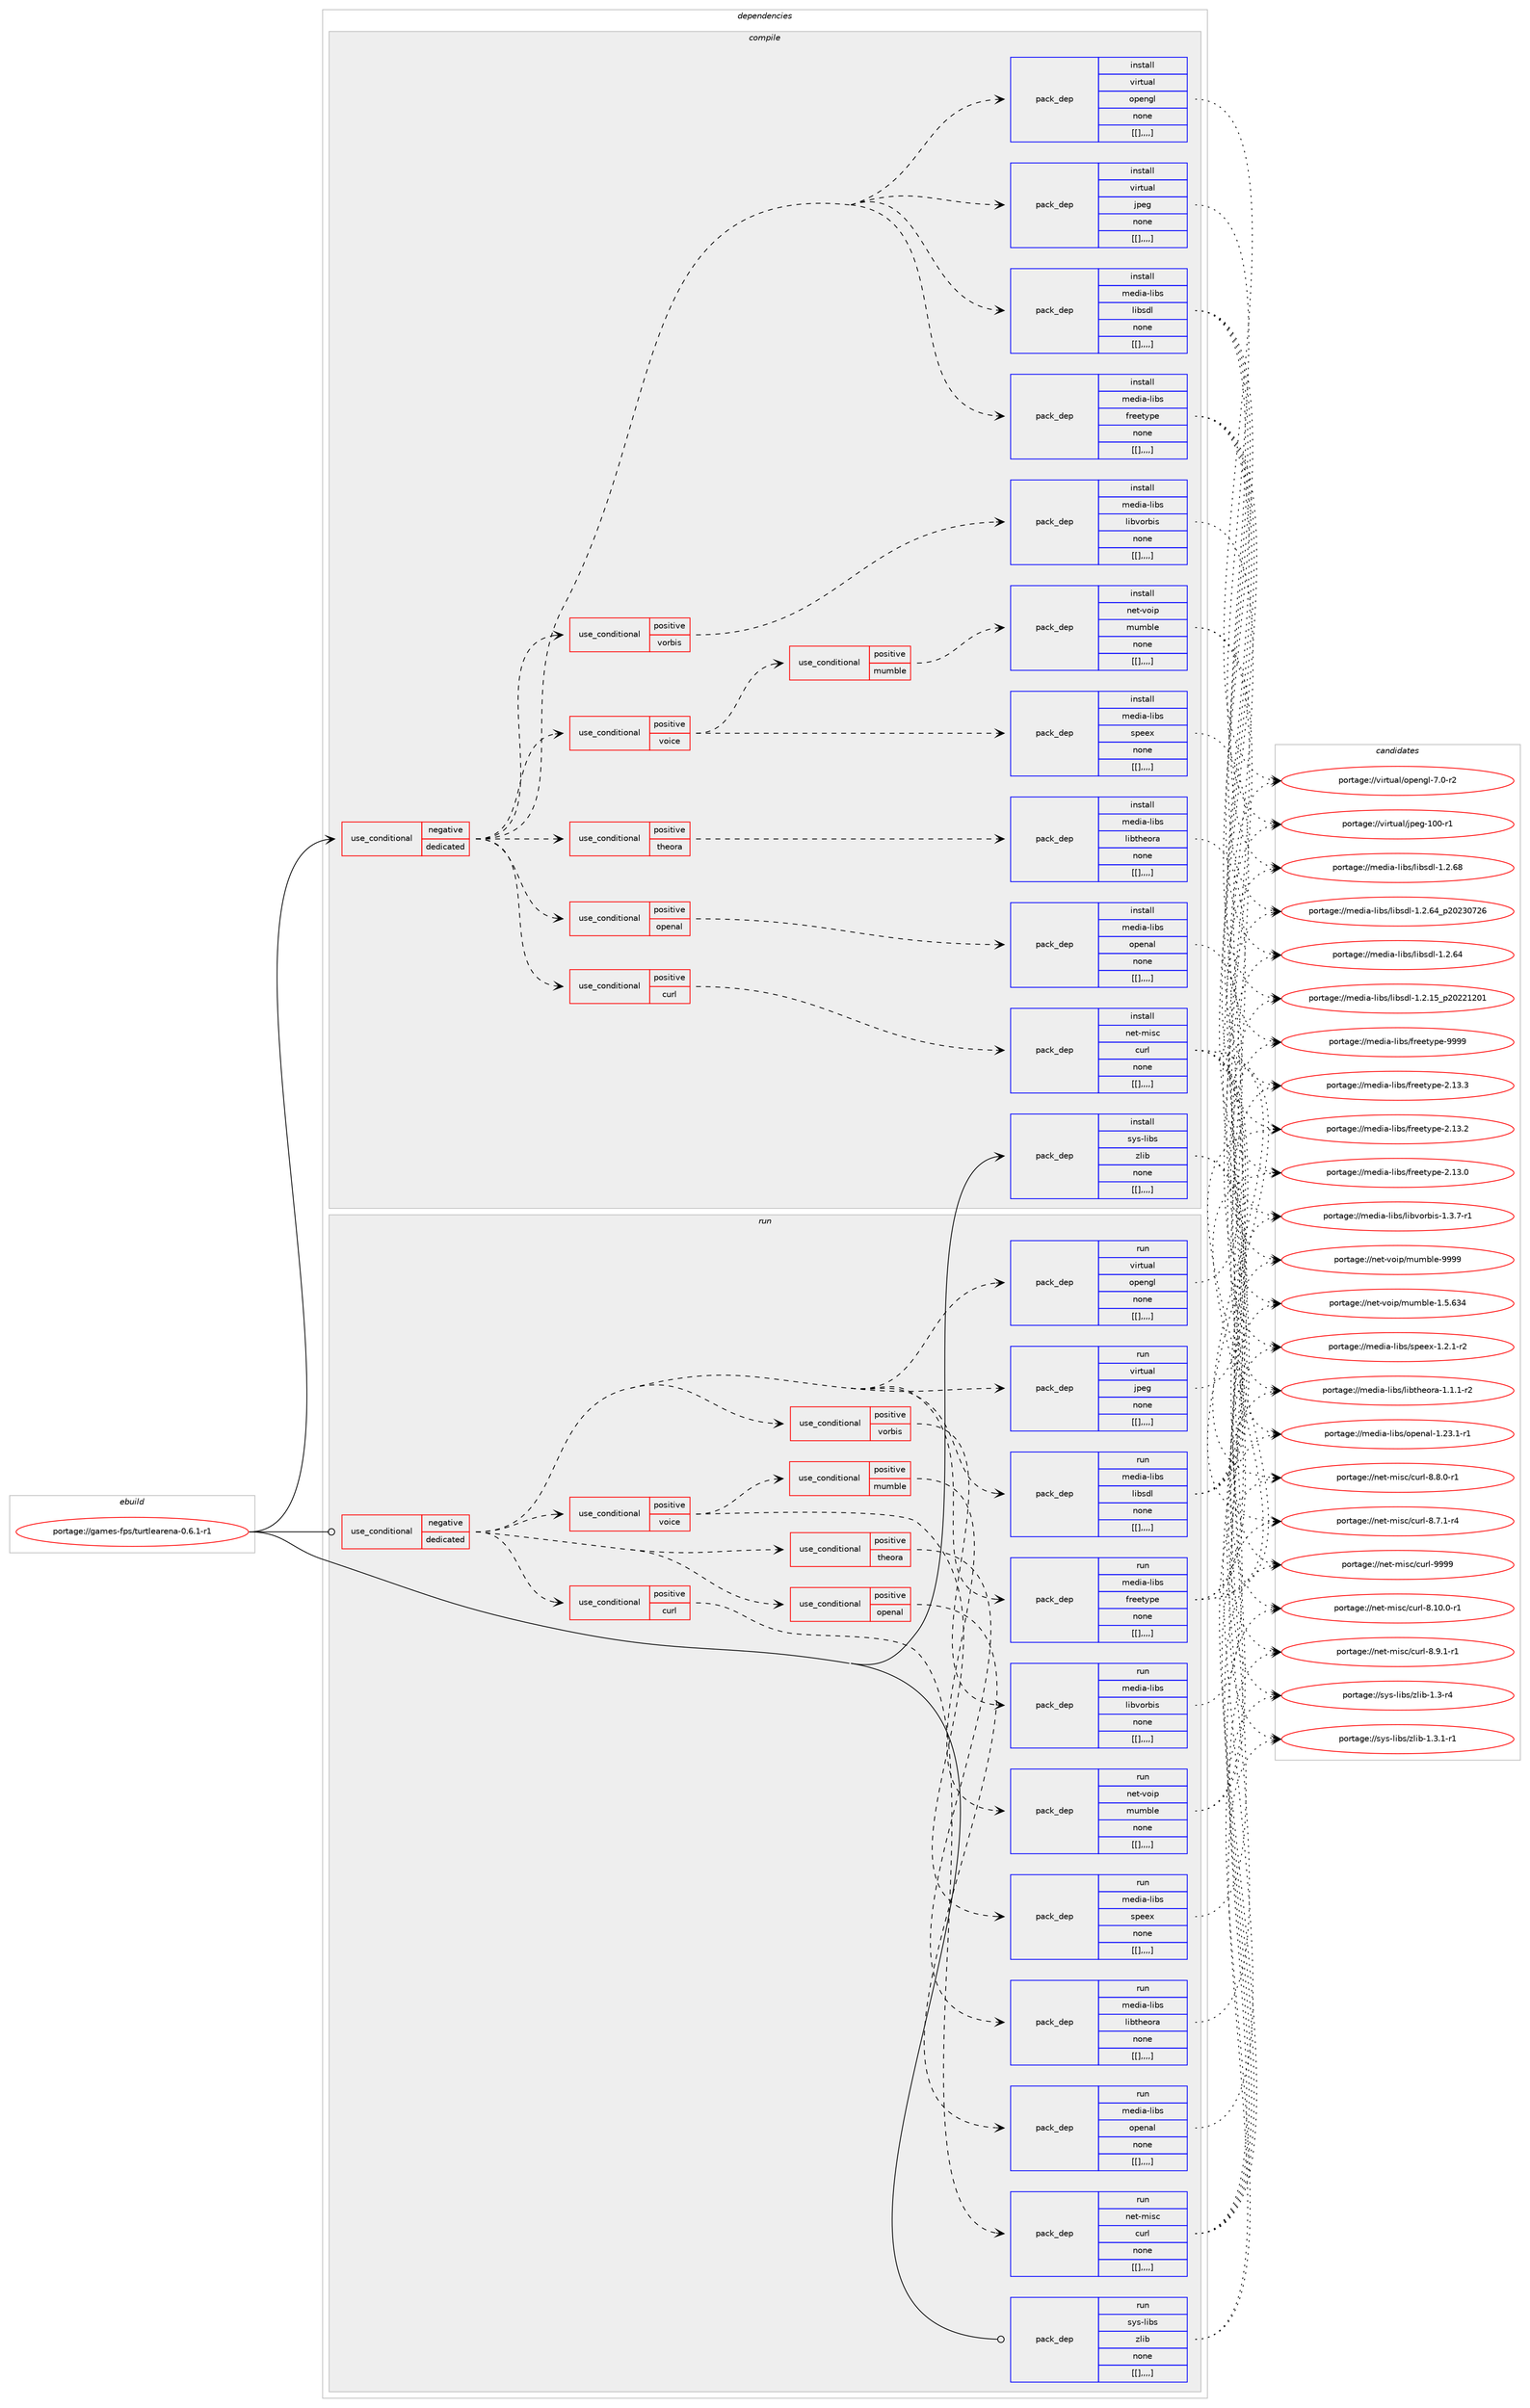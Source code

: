 digraph prolog {

# *************
# Graph options
# *************

newrank=true;
concentrate=true;
compound=true;
graph [rankdir=LR,fontname=Helvetica,fontsize=10,ranksep=1.5];#, ranksep=2.5, nodesep=0.2];
edge  [arrowhead=vee];
node  [fontname=Helvetica,fontsize=10];

# **********
# The ebuild
# **********

subgraph cluster_leftcol {
color=gray;
label=<<i>ebuild</i>>;
id [label="portage://games-fps/turtlearena-0.6.1-r1", color=red, width=4, href="../games-fps/turtlearena-0.6.1-r1.svg"];
}

# ****************
# The dependencies
# ****************

subgraph cluster_midcol {
color=gray;
label=<<i>dependencies</i>>;
subgraph cluster_compile {
fillcolor="#eeeeee";
style=filled;
label=<<i>compile</i>>;
subgraph cond65840 {
dependency234029 [label=<<TABLE BORDER="0" CELLBORDER="1" CELLSPACING="0" CELLPADDING="4"><TR><TD ROWSPAN="3" CELLPADDING="10">use_conditional</TD></TR><TR><TD>negative</TD></TR><TR><TD>dedicated</TD></TR></TABLE>>, shape=none, color=red];
subgraph pack166694 {
dependency234030 [label=<<TABLE BORDER="0" CELLBORDER="1" CELLSPACING="0" CELLPADDING="4" WIDTH="220"><TR><TD ROWSPAN="6" CELLPADDING="30">pack_dep</TD></TR><TR><TD WIDTH="110">install</TD></TR><TR><TD>media-libs</TD></TR><TR><TD>freetype</TD></TR><TR><TD>none</TD></TR><TR><TD>[[],,,,]</TD></TR></TABLE>>, shape=none, color=blue];
}
dependency234029:e -> dependency234030:w [weight=20,style="dashed",arrowhead="vee"];
subgraph pack166695 {
dependency234031 [label=<<TABLE BORDER="0" CELLBORDER="1" CELLSPACING="0" CELLPADDING="4" WIDTH="220"><TR><TD ROWSPAN="6" CELLPADDING="30">pack_dep</TD></TR><TR><TD WIDTH="110">install</TD></TR><TR><TD>media-libs</TD></TR><TR><TD>libsdl</TD></TR><TR><TD>none</TD></TR><TR><TD>[[],,,,]</TD></TR></TABLE>>, shape=none, color=blue];
}
dependency234029:e -> dependency234031:w [weight=20,style="dashed",arrowhead="vee"];
subgraph pack166696 {
dependency234032 [label=<<TABLE BORDER="0" CELLBORDER="1" CELLSPACING="0" CELLPADDING="4" WIDTH="220"><TR><TD ROWSPAN="6" CELLPADDING="30">pack_dep</TD></TR><TR><TD WIDTH="110">install</TD></TR><TR><TD>virtual</TD></TR><TR><TD>jpeg</TD></TR><TR><TD>none</TD></TR><TR><TD>[[],,,,]</TD></TR></TABLE>>, shape=none, color=blue];
}
dependency234029:e -> dependency234032:w [weight=20,style="dashed",arrowhead="vee"];
subgraph pack166697 {
dependency234033 [label=<<TABLE BORDER="0" CELLBORDER="1" CELLSPACING="0" CELLPADDING="4" WIDTH="220"><TR><TD ROWSPAN="6" CELLPADDING="30">pack_dep</TD></TR><TR><TD WIDTH="110">install</TD></TR><TR><TD>virtual</TD></TR><TR><TD>opengl</TD></TR><TR><TD>none</TD></TR><TR><TD>[[],,,,]</TD></TR></TABLE>>, shape=none, color=blue];
}
dependency234029:e -> dependency234033:w [weight=20,style="dashed",arrowhead="vee"];
subgraph cond65841 {
dependency234034 [label=<<TABLE BORDER="0" CELLBORDER="1" CELLSPACING="0" CELLPADDING="4"><TR><TD ROWSPAN="3" CELLPADDING="10">use_conditional</TD></TR><TR><TD>positive</TD></TR><TR><TD>curl</TD></TR></TABLE>>, shape=none, color=red];
subgraph pack166698 {
dependency234035 [label=<<TABLE BORDER="0" CELLBORDER="1" CELLSPACING="0" CELLPADDING="4" WIDTH="220"><TR><TD ROWSPAN="6" CELLPADDING="30">pack_dep</TD></TR><TR><TD WIDTH="110">install</TD></TR><TR><TD>net-misc</TD></TR><TR><TD>curl</TD></TR><TR><TD>none</TD></TR><TR><TD>[[],,,,]</TD></TR></TABLE>>, shape=none, color=blue];
}
dependency234034:e -> dependency234035:w [weight=20,style="dashed",arrowhead="vee"];
}
dependency234029:e -> dependency234034:w [weight=20,style="dashed",arrowhead="vee"];
subgraph cond65842 {
dependency234036 [label=<<TABLE BORDER="0" CELLBORDER="1" CELLSPACING="0" CELLPADDING="4"><TR><TD ROWSPAN="3" CELLPADDING="10">use_conditional</TD></TR><TR><TD>positive</TD></TR><TR><TD>openal</TD></TR></TABLE>>, shape=none, color=red];
subgraph pack166699 {
dependency234037 [label=<<TABLE BORDER="0" CELLBORDER="1" CELLSPACING="0" CELLPADDING="4" WIDTH="220"><TR><TD ROWSPAN="6" CELLPADDING="30">pack_dep</TD></TR><TR><TD WIDTH="110">install</TD></TR><TR><TD>media-libs</TD></TR><TR><TD>openal</TD></TR><TR><TD>none</TD></TR><TR><TD>[[],,,,]</TD></TR></TABLE>>, shape=none, color=blue];
}
dependency234036:e -> dependency234037:w [weight=20,style="dashed",arrowhead="vee"];
}
dependency234029:e -> dependency234036:w [weight=20,style="dashed",arrowhead="vee"];
subgraph cond65843 {
dependency234038 [label=<<TABLE BORDER="0" CELLBORDER="1" CELLSPACING="0" CELLPADDING="4"><TR><TD ROWSPAN="3" CELLPADDING="10">use_conditional</TD></TR><TR><TD>positive</TD></TR><TR><TD>theora</TD></TR></TABLE>>, shape=none, color=red];
subgraph pack166700 {
dependency234039 [label=<<TABLE BORDER="0" CELLBORDER="1" CELLSPACING="0" CELLPADDING="4" WIDTH="220"><TR><TD ROWSPAN="6" CELLPADDING="30">pack_dep</TD></TR><TR><TD WIDTH="110">install</TD></TR><TR><TD>media-libs</TD></TR><TR><TD>libtheora</TD></TR><TR><TD>none</TD></TR><TR><TD>[[],,,,]</TD></TR></TABLE>>, shape=none, color=blue];
}
dependency234038:e -> dependency234039:w [weight=20,style="dashed",arrowhead="vee"];
}
dependency234029:e -> dependency234038:w [weight=20,style="dashed",arrowhead="vee"];
subgraph cond65844 {
dependency234040 [label=<<TABLE BORDER="0" CELLBORDER="1" CELLSPACING="0" CELLPADDING="4"><TR><TD ROWSPAN="3" CELLPADDING="10">use_conditional</TD></TR><TR><TD>positive</TD></TR><TR><TD>voice</TD></TR></TABLE>>, shape=none, color=red];
subgraph pack166701 {
dependency234041 [label=<<TABLE BORDER="0" CELLBORDER="1" CELLSPACING="0" CELLPADDING="4" WIDTH="220"><TR><TD ROWSPAN="6" CELLPADDING="30">pack_dep</TD></TR><TR><TD WIDTH="110">install</TD></TR><TR><TD>media-libs</TD></TR><TR><TD>speex</TD></TR><TR><TD>none</TD></TR><TR><TD>[[],,,,]</TD></TR></TABLE>>, shape=none, color=blue];
}
dependency234040:e -> dependency234041:w [weight=20,style="dashed",arrowhead="vee"];
subgraph cond65845 {
dependency234042 [label=<<TABLE BORDER="0" CELLBORDER="1" CELLSPACING="0" CELLPADDING="4"><TR><TD ROWSPAN="3" CELLPADDING="10">use_conditional</TD></TR><TR><TD>positive</TD></TR><TR><TD>mumble</TD></TR></TABLE>>, shape=none, color=red];
subgraph pack166702 {
dependency234043 [label=<<TABLE BORDER="0" CELLBORDER="1" CELLSPACING="0" CELLPADDING="4" WIDTH="220"><TR><TD ROWSPAN="6" CELLPADDING="30">pack_dep</TD></TR><TR><TD WIDTH="110">install</TD></TR><TR><TD>net-voip</TD></TR><TR><TD>mumble</TD></TR><TR><TD>none</TD></TR><TR><TD>[[],,,,]</TD></TR></TABLE>>, shape=none, color=blue];
}
dependency234042:e -> dependency234043:w [weight=20,style="dashed",arrowhead="vee"];
}
dependency234040:e -> dependency234042:w [weight=20,style="dashed",arrowhead="vee"];
}
dependency234029:e -> dependency234040:w [weight=20,style="dashed",arrowhead="vee"];
subgraph cond65846 {
dependency234044 [label=<<TABLE BORDER="0" CELLBORDER="1" CELLSPACING="0" CELLPADDING="4"><TR><TD ROWSPAN="3" CELLPADDING="10">use_conditional</TD></TR><TR><TD>positive</TD></TR><TR><TD>vorbis</TD></TR></TABLE>>, shape=none, color=red];
subgraph pack166703 {
dependency234045 [label=<<TABLE BORDER="0" CELLBORDER="1" CELLSPACING="0" CELLPADDING="4" WIDTH="220"><TR><TD ROWSPAN="6" CELLPADDING="30">pack_dep</TD></TR><TR><TD WIDTH="110">install</TD></TR><TR><TD>media-libs</TD></TR><TR><TD>libvorbis</TD></TR><TR><TD>none</TD></TR><TR><TD>[[],,,,]</TD></TR></TABLE>>, shape=none, color=blue];
}
dependency234044:e -> dependency234045:w [weight=20,style="dashed",arrowhead="vee"];
}
dependency234029:e -> dependency234044:w [weight=20,style="dashed",arrowhead="vee"];
}
id:e -> dependency234029:w [weight=20,style="solid",arrowhead="vee"];
subgraph pack166704 {
dependency234046 [label=<<TABLE BORDER="0" CELLBORDER="1" CELLSPACING="0" CELLPADDING="4" WIDTH="220"><TR><TD ROWSPAN="6" CELLPADDING="30">pack_dep</TD></TR><TR><TD WIDTH="110">install</TD></TR><TR><TD>sys-libs</TD></TR><TR><TD>zlib</TD></TR><TR><TD>none</TD></TR><TR><TD>[[],,,,]</TD></TR></TABLE>>, shape=none, color=blue];
}
id:e -> dependency234046:w [weight=20,style="solid",arrowhead="vee"];
}
subgraph cluster_compileandrun {
fillcolor="#eeeeee";
style=filled;
label=<<i>compile and run</i>>;
}
subgraph cluster_run {
fillcolor="#eeeeee";
style=filled;
label=<<i>run</i>>;
subgraph cond65847 {
dependency234047 [label=<<TABLE BORDER="0" CELLBORDER="1" CELLSPACING="0" CELLPADDING="4"><TR><TD ROWSPAN="3" CELLPADDING="10">use_conditional</TD></TR><TR><TD>negative</TD></TR><TR><TD>dedicated</TD></TR></TABLE>>, shape=none, color=red];
subgraph pack166705 {
dependency234048 [label=<<TABLE BORDER="0" CELLBORDER="1" CELLSPACING="0" CELLPADDING="4" WIDTH="220"><TR><TD ROWSPAN="6" CELLPADDING="30">pack_dep</TD></TR><TR><TD WIDTH="110">run</TD></TR><TR><TD>media-libs</TD></TR><TR><TD>freetype</TD></TR><TR><TD>none</TD></TR><TR><TD>[[],,,,]</TD></TR></TABLE>>, shape=none, color=blue];
}
dependency234047:e -> dependency234048:w [weight=20,style="dashed",arrowhead="vee"];
subgraph pack166706 {
dependency234049 [label=<<TABLE BORDER="0" CELLBORDER="1" CELLSPACING="0" CELLPADDING="4" WIDTH="220"><TR><TD ROWSPAN="6" CELLPADDING="30">pack_dep</TD></TR><TR><TD WIDTH="110">run</TD></TR><TR><TD>media-libs</TD></TR><TR><TD>libsdl</TD></TR><TR><TD>none</TD></TR><TR><TD>[[],,,,]</TD></TR></TABLE>>, shape=none, color=blue];
}
dependency234047:e -> dependency234049:w [weight=20,style="dashed",arrowhead="vee"];
subgraph pack166707 {
dependency234050 [label=<<TABLE BORDER="0" CELLBORDER="1" CELLSPACING="0" CELLPADDING="4" WIDTH="220"><TR><TD ROWSPAN="6" CELLPADDING="30">pack_dep</TD></TR><TR><TD WIDTH="110">run</TD></TR><TR><TD>virtual</TD></TR><TR><TD>jpeg</TD></TR><TR><TD>none</TD></TR><TR><TD>[[],,,,]</TD></TR></TABLE>>, shape=none, color=blue];
}
dependency234047:e -> dependency234050:w [weight=20,style="dashed",arrowhead="vee"];
subgraph pack166708 {
dependency234051 [label=<<TABLE BORDER="0" CELLBORDER="1" CELLSPACING="0" CELLPADDING="4" WIDTH="220"><TR><TD ROWSPAN="6" CELLPADDING="30">pack_dep</TD></TR><TR><TD WIDTH="110">run</TD></TR><TR><TD>virtual</TD></TR><TR><TD>opengl</TD></TR><TR><TD>none</TD></TR><TR><TD>[[],,,,]</TD></TR></TABLE>>, shape=none, color=blue];
}
dependency234047:e -> dependency234051:w [weight=20,style="dashed",arrowhead="vee"];
subgraph cond65848 {
dependency234052 [label=<<TABLE BORDER="0" CELLBORDER="1" CELLSPACING="0" CELLPADDING="4"><TR><TD ROWSPAN="3" CELLPADDING="10">use_conditional</TD></TR><TR><TD>positive</TD></TR><TR><TD>curl</TD></TR></TABLE>>, shape=none, color=red];
subgraph pack166709 {
dependency234053 [label=<<TABLE BORDER="0" CELLBORDER="1" CELLSPACING="0" CELLPADDING="4" WIDTH="220"><TR><TD ROWSPAN="6" CELLPADDING="30">pack_dep</TD></TR><TR><TD WIDTH="110">run</TD></TR><TR><TD>net-misc</TD></TR><TR><TD>curl</TD></TR><TR><TD>none</TD></TR><TR><TD>[[],,,,]</TD></TR></TABLE>>, shape=none, color=blue];
}
dependency234052:e -> dependency234053:w [weight=20,style="dashed",arrowhead="vee"];
}
dependency234047:e -> dependency234052:w [weight=20,style="dashed",arrowhead="vee"];
subgraph cond65849 {
dependency234054 [label=<<TABLE BORDER="0" CELLBORDER="1" CELLSPACING="0" CELLPADDING="4"><TR><TD ROWSPAN="3" CELLPADDING="10">use_conditional</TD></TR><TR><TD>positive</TD></TR><TR><TD>openal</TD></TR></TABLE>>, shape=none, color=red];
subgraph pack166710 {
dependency234055 [label=<<TABLE BORDER="0" CELLBORDER="1" CELLSPACING="0" CELLPADDING="4" WIDTH="220"><TR><TD ROWSPAN="6" CELLPADDING="30">pack_dep</TD></TR><TR><TD WIDTH="110">run</TD></TR><TR><TD>media-libs</TD></TR><TR><TD>openal</TD></TR><TR><TD>none</TD></TR><TR><TD>[[],,,,]</TD></TR></TABLE>>, shape=none, color=blue];
}
dependency234054:e -> dependency234055:w [weight=20,style="dashed",arrowhead="vee"];
}
dependency234047:e -> dependency234054:w [weight=20,style="dashed",arrowhead="vee"];
subgraph cond65850 {
dependency234056 [label=<<TABLE BORDER="0" CELLBORDER="1" CELLSPACING="0" CELLPADDING="4"><TR><TD ROWSPAN="3" CELLPADDING="10">use_conditional</TD></TR><TR><TD>positive</TD></TR><TR><TD>theora</TD></TR></TABLE>>, shape=none, color=red];
subgraph pack166711 {
dependency234057 [label=<<TABLE BORDER="0" CELLBORDER="1" CELLSPACING="0" CELLPADDING="4" WIDTH="220"><TR><TD ROWSPAN="6" CELLPADDING="30">pack_dep</TD></TR><TR><TD WIDTH="110">run</TD></TR><TR><TD>media-libs</TD></TR><TR><TD>libtheora</TD></TR><TR><TD>none</TD></TR><TR><TD>[[],,,,]</TD></TR></TABLE>>, shape=none, color=blue];
}
dependency234056:e -> dependency234057:w [weight=20,style="dashed",arrowhead="vee"];
}
dependency234047:e -> dependency234056:w [weight=20,style="dashed",arrowhead="vee"];
subgraph cond65851 {
dependency234058 [label=<<TABLE BORDER="0" CELLBORDER="1" CELLSPACING="0" CELLPADDING="4"><TR><TD ROWSPAN="3" CELLPADDING="10">use_conditional</TD></TR><TR><TD>positive</TD></TR><TR><TD>voice</TD></TR></TABLE>>, shape=none, color=red];
subgraph pack166712 {
dependency234059 [label=<<TABLE BORDER="0" CELLBORDER="1" CELLSPACING="0" CELLPADDING="4" WIDTH="220"><TR><TD ROWSPAN="6" CELLPADDING="30">pack_dep</TD></TR><TR><TD WIDTH="110">run</TD></TR><TR><TD>media-libs</TD></TR><TR><TD>speex</TD></TR><TR><TD>none</TD></TR><TR><TD>[[],,,,]</TD></TR></TABLE>>, shape=none, color=blue];
}
dependency234058:e -> dependency234059:w [weight=20,style="dashed",arrowhead="vee"];
subgraph cond65852 {
dependency234060 [label=<<TABLE BORDER="0" CELLBORDER="1" CELLSPACING="0" CELLPADDING="4"><TR><TD ROWSPAN="3" CELLPADDING="10">use_conditional</TD></TR><TR><TD>positive</TD></TR><TR><TD>mumble</TD></TR></TABLE>>, shape=none, color=red];
subgraph pack166713 {
dependency234061 [label=<<TABLE BORDER="0" CELLBORDER="1" CELLSPACING="0" CELLPADDING="4" WIDTH="220"><TR><TD ROWSPAN="6" CELLPADDING="30">pack_dep</TD></TR><TR><TD WIDTH="110">run</TD></TR><TR><TD>net-voip</TD></TR><TR><TD>mumble</TD></TR><TR><TD>none</TD></TR><TR><TD>[[],,,,]</TD></TR></TABLE>>, shape=none, color=blue];
}
dependency234060:e -> dependency234061:w [weight=20,style="dashed",arrowhead="vee"];
}
dependency234058:e -> dependency234060:w [weight=20,style="dashed",arrowhead="vee"];
}
dependency234047:e -> dependency234058:w [weight=20,style="dashed",arrowhead="vee"];
subgraph cond65853 {
dependency234062 [label=<<TABLE BORDER="0" CELLBORDER="1" CELLSPACING="0" CELLPADDING="4"><TR><TD ROWSPAN="3" CELLPADDING="10">use_conditional</TD></TR><TR><TD>positive</TD></TR><TR><TD>vorbis</TD></TR></TABLE>>, shape=none, color=red];
subgraph pack166714 {
dependency234063 [label=<<TABLE BORDER="0" CELLBORDER="1" CELLSPACING="0" CELLPADDING="4" WIDTH="220"><TR><TD ROWSPAN="6" CELLPADDING="30">pack_dep</TD></TR><TR><TD WIDTH="110">run</TD></TR><TR><TD>media-libs</TD></TR><TR><TD>libvorbis</TD></TR><TR><TD>none</TD></TR><TR><TD>[[],,,,]</TD></TR></TABLE>>, shape=none, color=blue];
}
dependency234062:e -> dependency234063:w [weight=20,style="dashed",arrowhead="vee"];
}
dependency234047:e -> dependency234062:w [weight=20,style="dashed",arrowhead="vee"];
}
id:e -> dependency234047:w [weight=20,style="solid",arrowhead="odot"];
subgraph pack166715 {
dependency234064 [label=<<TABLE BORDER="0" CELLBORDER="1" CELLSPACING="0" CELLPADDING="4" WIDTH="220"><TR><TD ROWSPAN="6" CELLPADDING="30">pack_dep</TD></TR><TR><TD WIDTH="110">run</TD></TR><TR><TD>sys-libs</TD></TR><TR><TD>zlib</TD></TR><TR><TD>none</TD></TR><TR><TD>[[],,,,]</TD></TR></TABLE>>, shape=none, color=blue];
}
id:e -> dependency234064:w [weight=20,style="solid",arrowhead="odot"];
}
}

# **************
# The candidates
# **************

subgraph cluster_choices {
rank=same;
color=gray;
label=<<i>candidates</i>>;

subgraph choice166694 {
color=black;
nodesep=1;
choice109101100105974510810598115471021141011011161211121014557575757 [label="portage://media-libs/freetype-9999", color=red, width=4,href="../media-libs/freetype-9999.svg"];
choice1091011001059745108105981154710211410110111612111210145504649514651 [label="portage://media-libs/freetype-2.13.3", color=red, width=4,href="../media-libs/freetype-2.13.3.svg"];
choice1091011001059745108105981154710211410110111612111210145504649514650 [label="portage://media-libs/freetype-2.13.2", color=red, width=4,href="../media-libs/freetype-2.13.2.svg"];
choice1091011001059745108105981154710211410110111612111210145504649514648 [label="portage://media-libs/freetype-2.13.0", color=red, width=4,href="../media-libs/freetype-2.13.0.svg"];
dependency234030:e -> choice109101100105974510810598115471021141011011161211121014557575757:w [style=dotted,weight="100"];
dependency234030:e -> choice1091011001059745108105981154710211410110111612111210145504649514651:w [style=dotted,weight="100"];
dependency234030:e -> choice1091011001059745108105981154710211410110111612111210145504649514650:w [style=dotted,weight="100"];
dependency234030:e -> choice1091011001059745108105981154710211410110111612111210145504649514648:w [style=dotted,weight="100"];
}
subgraph choice166695 {
color=black;
nodesep=1;
choice109101100105974510810598115471081059811510010845494650465456 [label="portage://media-libs/libsdl-1.2.68", color=red, width=4,href="../media-libs/libsdl-1.2.68.svg"];
choice109101100105974510810598115471081059811510010845494650465452951125048505148555054 [label="portage://media-libs/libsdl-1.2.64_p20230726", color=red, width=4,href="../media-libs/libsdl-1.2.64_p20230726.svg"];
choice109101100105974510810598115471081059811510010845494650465452 [label="portage://media-libs/libsdl-1.2.64", color=red, width=4,href="../media-libs/libsdl-1.2.64.svg"];
choice109101100105974510810598115471081059811510010845494650464953951125048505049504849 [label="portage://media-libs/libsdl-1.2.15_p20221201", color=red, width=4,href="../media-libs/libsdl-1.2.15_p20221201.svg"];
dependency234031:e -> choice109101100105974510810598115471081059811510010845494650465456:w [style=dotted,weight="100"];
dependency234031:e -> choice109101100105974510810598115471081059811510010845494650465452951125048505148555054:w [style=dotted,weight="100"];
dependency234031:e -> choice109101100105974510810598115471081059811510010845494650465452:w [style=dotted,weight="100"];
dependency234031:e -> choice109101100105974510810598115471081059811510010845494650464953951125048505049504849:w [style=dotted,weight="100"];
}
subgraph choice166696 {
color=black;
nodesep=1;
choice1181051141161179710847106112101103454948484511449 [label="portage://virtual/jpeg-100-r1", color=red, width=4,href="../virtual/jpeg-100-r1.svg"];
dependency234032:e -> choice1181051141161179710847106112101103454948484511449:w [style=dotted,weight="100"];
}
subgraph choice166697 {
color=black;
nodesep=1;
choice1181051141161179710847111112101110103108455546484511450 [label="portage://virtual/opengl-7.0-r2", color=red, width=4,href="../virtual/opengl-7.0-r2.svg"];
dependency234033:e -> choice1181051141161179710847111112101110103108455546484511450:w [style=dotted,weight="100"];
}
subgraph choice166698 {
color=black;
nodesep=1;
choice110101116451091051159947991171141084557575757 [label="portage://net-misc/curl-9999", color=red, width=4,href="../net-misc/curl-9999.svg"];
choice11010111645109105115994799117114108455646494846484511449 [label="portage://net-misc/curl-8.10.0-r1", color=red, width=4,href="../net-misc/curl-8.10.0-r1.svg"];
choice110101116451091051159947991171141084556465746494511449 [label="portage://net-misc/curl-8.9.1-r1", color=red, width=4,href="../net-misc/curl-8.9.1-r1.svg"];
choice110101116451091051159947991171141084556465646484511449 [label="portage://net-misc/curl-8.8.0-r1", color=red, width=4,href="../net-misc/curl-8.8.0-r1.svg"];
choice110101116451091051159947991171141084556465546494511452 [label="portage://net-misc/curl-8.7.1-r4", color=red, width=4,href="../net-misc/curl-8.7.1-r4.svg"];
dependency234035:e -> choice110101116451091051159947991171141084557575757:w [style=dotted,weight="100"];
dependency234035:e -> choice11010111645109105115994799117114108455646494846484511449:w [style=dotted,weight="100"];
dependency234035:e -> choice110101116451091051159947991171141084556465746494511449:w [style=dotted,weight="100"];
dependency234035:e -> choice110101116451091051159947991171141084556465646484511449:w [style=dotted,weight="100"];
dependency234035:e -> choice110101116451091051159947991171141084556465546494511452:w [style=dotted,weight="100"];
}
subgraph choice166699 {
color=black;
nodesep=1;
choice1091011001059745108105981154711111210111097108454946505146494511449 [label="portage://media-libs/openal-1.23.1-r1", color=red, width=4,href="../media-libs/openal-1.23.1-r1.svg"];
dependency234037:e -> choice1091011001059745108105981154711111210111097108454946505146494511449:w [style=dotted,weight="100"];
}
subgraph choice166700 {
color=black;
nodesep=1;
choice1091011001059745108105981154710810598116104101111114974549464946494511450 [label="portage://media-libs/libtheora-1.1.1-r2", color=red, width=4,href="../media-libs/libtheora-1.1.1-r2.svg"];
dependency234039:e -> choice1091011001059745108105981154710810598116104101111114974549464946494511450:w [style=dotted,weight="100"];
}
subgraph choice166701 {
color=black;
nodesep=1;
choice109101100105974510810598115471151121011011204549465046494511450 [label="portage://media-libs/speex-1.2.1-r2", color=red, width=4,href="../media-libs/speex-1.2.1-r2.svg"];
dependency234041:e -> choice109101100105974510810598115471151121011011204549465046494511450:w [style=dotted,weight="100"];
}
subgraph choice166702 {
color=black;
nodesep=1;
choice1101011164511811110511247109117109981081014557575757 [label="portage://net-voip/mumble-9999", color=red, width=4,href="../net-voip/mumble-9999.svg"];
choice1101011164511811110511247109117109981081014549465346545152 [label="portage://net-voip/mumble-1.5.634", color=red, width=4,href="../net-voip/mumble-1.5.634.svg"];
dependency234043:e -> choice1101011164511811110511247109117109981081014557575757:w [style=dotted,weight="100"];
dependency234043:e -> choice1101011164511811110511247109117109981081014549465346545152:w [style=dotted,weight="100"];
}
subgraph choice166703 {
color=black;
nodesep=1;
choice1091011001059745108105981154710810598118111114981051154549465146554511449 [label="portage://media-libs/libvorbis-1.3.7-r1", color=red, width=4,href="../media-libs/libvorbis-1.3.7-r1.svg"];
dependency234045:e -> choice1091011001059745108105981154710810598118111114981051154549465146554511449:w [style=dotted,weight="100"];
}
subgraph choice166704 {
color=black;
nodesep=1;
choice115121115451081059811547122108105984549465146494511449 [label="portage://sys-libs/zlib-1.3.1-r1", color=red, width=4,href="../sys-libs/zlib-1.3.1-r1.svg"];
choice11512111545108105981154712210810598454946514511452 [label="portage://sys-libs/zlib-1.3-r4", color=red, width=4,href="../sys-libs/zlib-1.3-r4.svg"];
dependency234046:e -> choice115121115451081059811547122108105984549465146494511449:w [style=dotted,weight="100"];
dependency234046:e -> choice11512111545108105981154712210810598454946514511452:w [style=dotted,weight="100"];
}
subgraph choice166705 {
color=black;
nodesep=1;
choice109101100105974510810598115471021141011011161211121014557575757 [label="portage://media-libs/freetype-9999", color=red, width=4,href="../media-libs/freetype-9999.svg"];
choice1091011001059745108105981154710211410110111612111210145504649514651 [label="portage://media-libs/freetype-2.13.3", color=red, width=4,href="../media-libs/freetype-2.13.3.svg"];
choice1091011001059745108105981154710211410110111612111210145504649514650 [label="portage://media-libs/freetype-2.13.2", color=red, width=4,href="../media-libs/freetype-2.13.2.svg"];
choice1091011001059745108105981154710211410110111612111210145504649514648 [label="portage://media-libs/freetype-2.13.0", color=red, width=4,href="../media-libs/freetype-2.13.0.svg"];
dependency234048:e -> choice109101100105974510810598115471021141011011161211121014557575757:w [style=dotted,weight="100"];
dependency234048:e -> choice1091011001059745108105981154710211410110111612111210145504649514651:w [style=dotted,weight="100"];
dependency234048:e -> choice1091011001059745108105981154710211410110111612111210145504649514650:w [style=dotted,weight="100"];
dependency234048:e -> choice1091011001059745108105981154710211410110111612111210145504649514648:w [style=dotted,weight="100"];
}
subgraph choice166706 {
color=black;
nodesep=1;
choice109101100105974510810598115471081059811510010845494650465456 [label="portage://media-libs/libsdl-1.2.68", color=red, width=4,href="../media-libs/libsdl-1.2.68.svg"];
choice109101100105974510810598115471081059811510010845494650465452951125048505148555054 [label="portage://media-libs/libsdl-1.2.64_p20230726", color=red, width=4,href="../media-libs/libsdl-1.2.64_p20230726.svg"];
choice109101100105974510810598115471081059811510010845494650465452 [label="portage://media-libs/libsdl-1.2.64", color=red, width=4,href="../media-libs/libsdl-1.2.64.svg"];
choice109101100105974510810598115471081059811510010845494650464953951125048505049504849 [label="portage://media-libs/libsdl-1.2.15_p20221201", color=red, width=4,href="../media-libs/libsdl-1.2.15_p20221201.svg"];
dependency234049:e -> choice109101100105974510810598115471081059811510010845494650465456:w [style=dotted,weight="100"];
dependency234049:e -> choice109101100105974510810598115471081059811510010845494650465452951125048505148555054:w [style=dotted,weight="100"];
dependency234049:e -> choice109101100105974510810598115471081059811510010845494650465452:w [style=dotted,weight="100"];
dependency234049:e -> choice109101100105974510810598115471081059811510010845494650464953951125048505049504849:w [style=dotted,weight="100"];
}
subgraph choice166707 {
color=black;
nodesep=1;
choice1181051141161179710847106112101103454948484511449 [label="portage://virtual/jpeg-100-r1", color=red, width=4,href="../virtual/jpeg-100-r1.svg"];
dependency234050:e -> choice1181051141161179710847106112101103454948484511449:w [style=dotted,weight="100"];
}
subgraph choice166708 {
color=black;
nodesep=1;
choice1181051141161179710847111112101110103108455546484511450 [label="portage://virtual/opengl-7.0-r2", color=red, width=4,href="../virtual/opengl-7.0-r2.svg"];
dependency234051:e -> choice1181051141161179710847111112101110103108455546484511450:w [style=dotted,weight="100"];
}
subgraph choice166709 {
color=black;
nodesep=1;
choice110101116451091051159947991171141084557575757 [label="portage://net-misc/curl-9999", color=red, width=4,href="../net-misc/curl-9999.svg"];
choice11010111645109105115994799117114108455646494846484511449 [label="portage://net-misc/curl-8.10.0-r1", color=red, width=4,href="../net-misc/curl-8.10.0-r1.svg"];
choice110101116451091051159947991171141084556465746494511449 [label="portage://net-misc/curl-8.9.1-r1", color=red, width=4,href="../net-misc/curl-8.9.1-r1.svg"];
choice110101116451091051159947991171141084556465646484511449 [label="portage://net-misc/curl-8.8.0-r1", color=red, width=4,href="../net-misc/curl-8.8.0-r1.svg"];
choice110101116451091051159947991171141084556465546494511452 [label="portage://net-misc/curl-8.7.1-r4", color=red, width=4,href="../net-misc/curl-8.7.1-r4.svg"];
dependency234053:e -> choice110101116451091051159947991171141084557575757:w [style=dotted,weight="100"];
dependency234053:e -> choice11010111645109105115994799117114108455646494846484511449:w [style=dotted,weight="100"];
dependency234053:e -> choice110101116451091051159947991171141084556465746494511449:w [style=dotted,weight="100"];
dependency234053:e -> choice110101116451091051159947991171141084556465646484511449:w [style=dotted,weight="100"];
dependency234053:e -> choice110101116451091051159947991171141084556465546494511452:w [style=dotted,weight="100"];
}
subgraph choice166710 {
color=black;
nodesep=1;
choice1091011001059745108105981154711111210111097108454946505146494511449 [label="portage://media-libs/openal-1.23.1-r1", color=red, width=4,href="../media-libs/openal-1.23.1-r1.svg"];
dependency234055:e -> choice1091011001059745108105981154711111210111097108454946505146494511449:w [style=dotted,weight="100"];
}
subgraph choice166711 {
color=black;
nodesep=1;
choice1091011001059745108105981154710810598116104101111114974549464946494511450 [label="portage://media-libs/libtheora-1.1.1-r2", color=red, width=4,href="../media-libs/libtheora-1.1.1-r2.svg"];
dependency234057:e -> choice1091011001059745108105981154710810598116104101111114974549464946494511450:w [style=dotted,weight="100"];
}
subgraph choice166712 {
color=black;
nodesep=1;
choice109101100105974510810598115471151121011011204549465046494511450 [label="portage://media-libs/speex-1.2.1-r2", color=red, width=4,href="../media-libs/speex-1.2.1-r2.svg"];
dependency234059:e -> choice109101100105974510810598115471151121011011204549465046494511450:w [style=dotted,weight="100"];
}
subgraph choice166713 {
color=black;
nodesep=1;
choice1101011164511811110511247109117109981081014557575757 [label="portage://net-voip/mumble-9999", color=red, width=4,href="../net-voip/mumble-9999.svg"];
choice1101011164511811110511247109117109981081014549465346545152 [label="portage://net-voip/mumble-1.5.634", color=red, width=4,href="../net-voip/mumble-1.5.634.svg"];
dependency234061:e -> choice1101011164511811110511247109117109981081014557575757:w [style=dotted,weight="100"];
dependency234061:e -> choice1101011164511811110511247109117109981081014549465346545152:w [style=dotted,weight="100"];
}
subgraph choice166714 {
color=black;
nodesep=1;
choice1091011001059745108105981154710810598118111114981051154549465146554511449 [label="portage://media-libs/libvorbis-1.3.7-r1", color=red, width=4,href="../media-libs/libvorbis-1.3.7-r1.svg"];
dependency234063:e -> choice1091011001059745108105981154710810598118111114981051154549465146554511449:w [style=dotted,weight="100"];
}
subgraph choice166715 {
color=black;
nodesep=1;
choice115121115451081059811547122108105984549465146494511449 [label="portage://sys-libs/zlib-1.3.1-r1", color=red, width=4,href="../sys-libs/zlib-1.3.1-r1.svg"];
choice11512111545108105981154712210810598454946514511452 [label="portage://sys-libs/zlib-1.3-r4", color=red, width=4,href="../sys-libs/zlib-1.3-r4.svg"];
dependency234064:e -> choice115121115451081059811547122108105984549465146494511449:w [style=dotted,weight="100"];
dependency234064:e -> choice11512111545108105981154712210810598454946514511452:w [style=dotted,weight="100"];
}
}

}
